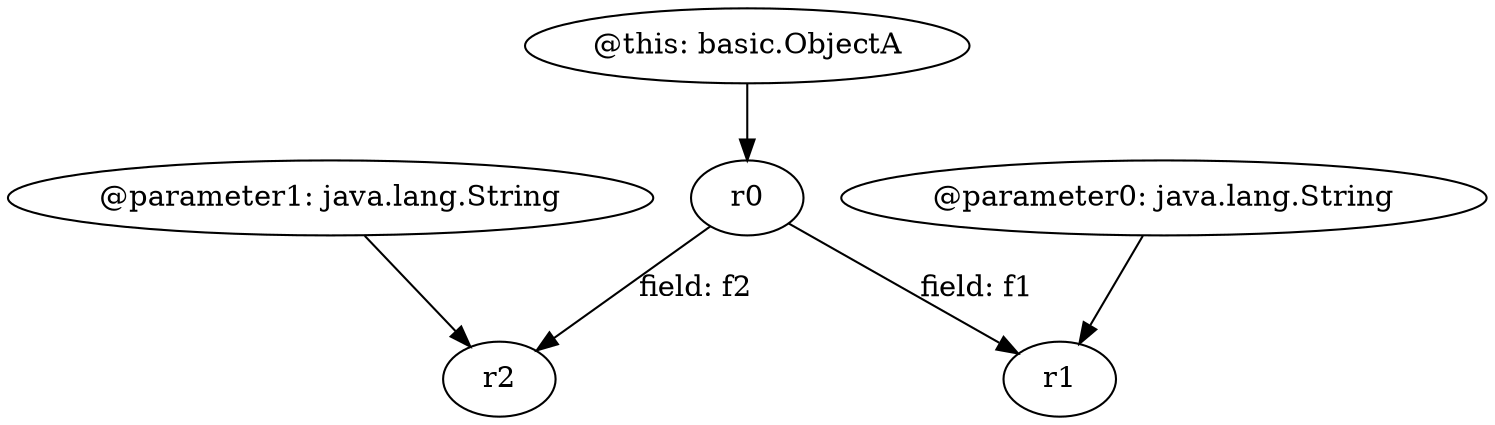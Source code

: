 digraph g {
0[label="@parameter1: java.lang.String"]
1[label="r2"]
0->1[label=""]
2[label="@this: basic.ObjectA"]
3[label="r0"]
2->3[label=""]
3->1[label="field: f2"]
4[label="r1"]
3->4[label="field: f1"]
5[label="@parameter0: java.lang.String"]
5->4[label=""]
}